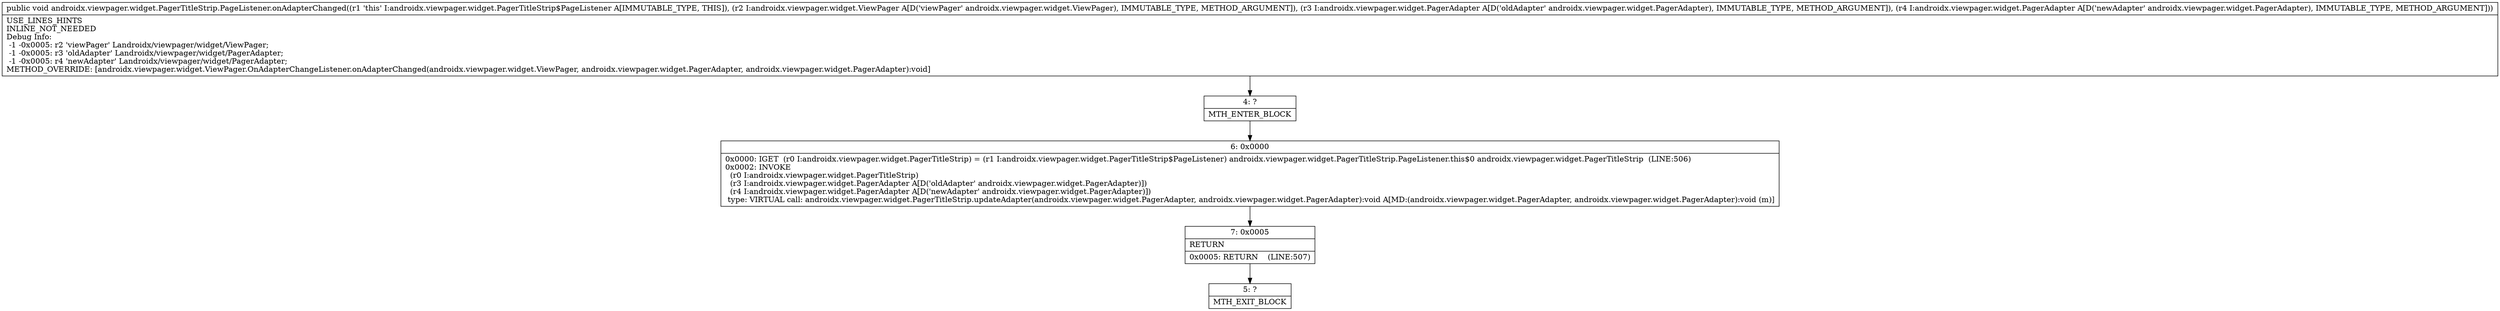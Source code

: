 digraph "CFG forandroidx.viewpager.widget.PagerTitleStrip.PageListener.onAdapterChanged(Landroidx\/viewpager\/widget\/ViewPager;Landroidx\/viewpager\/widget\/PagerAdapter;Landroidx\/viewpager\/widget\/PagerAdapter;)V" {
Node_4 [shape=record,label="{4\:\ ?|MTH_ENTER_BLOCK\l}"];
Node_6 [shape=record,label="{6\:\ 0x0000|0x0000: IGET  (r0 I:androidx.viewpager.widget.PagerTitleStrip) = (r1 I:androidx.viewpager.widget.PagerTitleStrip$PageListener) androidx.viewpager.widget.PagerTitleStrip.PageListener.this$0 androidx.viewpager.widget.PagerTitleStrip  (LINE:506)\l0x0002: INVOKE  \l  (r0 I:androidx.viewpager.widget.PagerTitleStrip)\l  (r3 I:androidx.viewpager.widget.PagerAdapter A[D('oldAdapter' androidx.viewpager.widget.PagerAdapter)])\l  (r4 I:androidx.viewpager.widget.PagerAdapter A[D('newAdapter' androidx.viewpager.widget.PagerAdapter)])\l type: VIRTUAL call: androidx.viewpager.widget.PagerTitleStrip.updateAdapter(androidx.viewpager.widget.PagerAdapter, androidx.viewpager.widget.PagerAdapter):void A[MD:(androidx.viewpager.widget.PagerAdapter, androidx.viewpager.widget.PagerAdapter):void (m)]\l}"];
Node_7 [shape=record,label="{7\:\ 0x0005|RETURN\l|0x0005: RETURN    (LINE:507)\l}"];
Node_5 [shape=record,label="{5\:\ ?|MTH_EXIT_BLOCK\l}"];
MethodNode[shape=record,label="{public void androidx.viewpager.widget.PagerTitleStrip.PageListener.onAdapterChanged((r1 'this' I:androidx.viewpager.widget.PagerTitleStrip$PageListener A[IMMUTABLE_TYPE, THIS]), (r2 I:androidx.viewpager.widget.ViewPager A[D('viewPager' androidx.viewpager.widget.ViewPager), IMMUTABLE_TYPE, METHOD_ARGUMENT]), (r3 I:androidx.viewpager.widget.PagerAdapter A[D('oldAdapter' androidx.viewpager.widget.PagerAdapter), IMMUTABLE_TYPE, METHOD_ARGUMENT]), (r4 I:androidx.viewpager.widget.PagerAdapter A[D('newAdapter' androidx.viewpager.widget.PagerAdapter), IMMUTABLE_TYPE, METHOD_ARGUMENT]))  | USE_LINES_HINTS\lINLINE_NOT_NEEDED\lDebug Info:\l  \-1 \-0x0005: r2 'viewPager' Landroidx\/viewpager\/widget\/ViewPager;\l  \-1 \-0x0005: r3 'oldAdapter' Landroidx\/viewpager\/widget\/PagerAdapter;\l  \-1 \-0x0005: r4 'newAdapter' Landroidx\/viewpager\/widget\/PagerAdapter;\lMETHOD_OVERRIDE: [androidx.viewpager.widget.ViewPager.OnAdapterChangeListener.onAdapterChanged(androidx.viewpager.widget.ViewPager, androidx.viewpager.widget.PagerAdapter, androidx.viewpager.widget.PagerAdapter):void]\l}"];
MethodNode -> Node_4;Node_4 -> Node_6;
Node_6 -> Node_7;
Node_7 -> Node_5;
}

